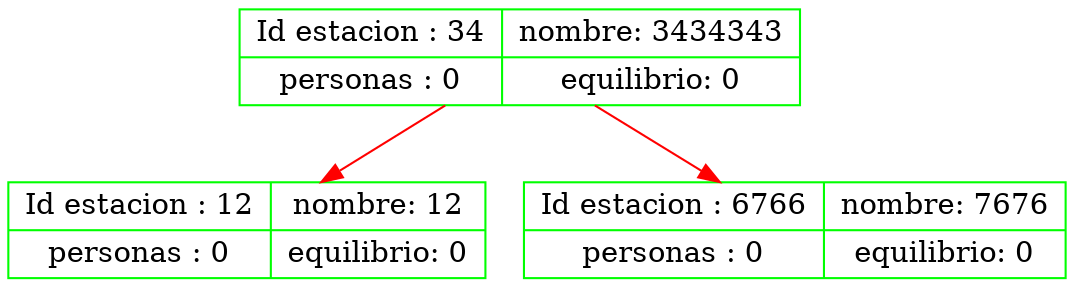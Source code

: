 digraph g { 
nod12 [shape=record ,color="green", label= " { Id estacion : 12 |  personas : 0 } | { nombre: 12| equilibrio: 0 }  "] ; 
nod34 [shape=record ,color="green", label= " { Id estacion : 34 |  personas : 0 } | { nombre: 3434343| equilibrio: 0 }  "] ; 
nod6766 [shape=record ,color="green", label= " { Id estacion : 6766 |  personas : 0 } | { nombre: 7676| equilibrio: 0 }  "] ; 

nod34 -> nod12 [color = red] ; 
nod34 -> nod6766 [color = red] ; 

} 

